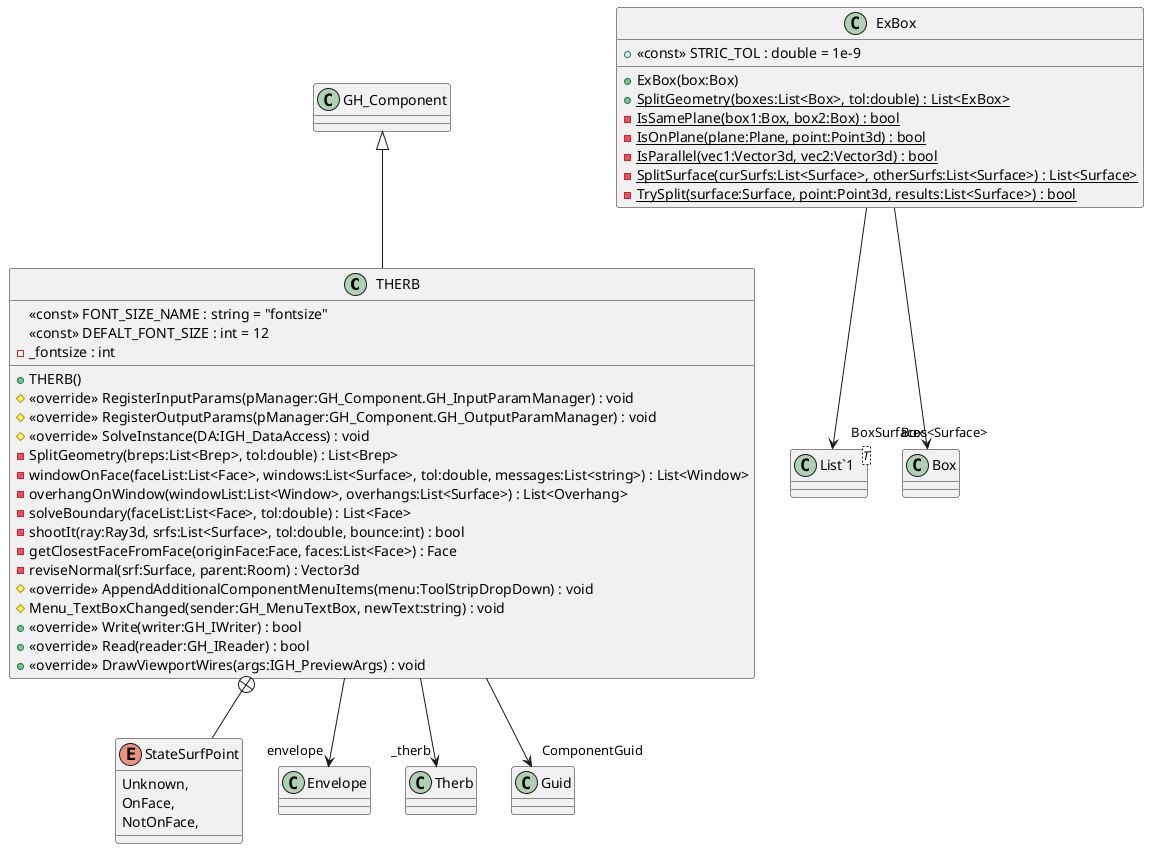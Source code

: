 @startuml
class THERB {
    + THERB()
    <<const>> FONT_SIZE_NAME : string = "fontsize"
    <<const>> DEFALT_FONT_SIZE : int = 12
    - _fontsize : int
    # <<override>> RegisterInputParams(pManager:GH_Component.GH_InputParamManager) : void
    # <<override>> RegisterOutputParams(pManager:GH_Component.GH_OutputParamManager) : void
    # <<override>> SolveInstance(DA:IGH_DataAccess) : void
    - SplitGeometry(breps:List<Brep>, tol:double) : List<Brep>
    - windowOnFace(faceList:List<Face>, windows:List<Surface>, tol:double, messages:List<string>) : List<Window>
    - overhangOnWindow(windowList:List<Window>, overhangs:List<Surface>) : List<Overhang>
    - solveBoundary(faceList:List<Face>, tol:double) : List<Face>
    - shootIt(ray:Ray3d, srfs:List<Surface>, tol:double, bounce:int) : bool
    - getClosestFaceFromFace(originFace:Face, faces:List<Face>) : Face
    - reviseNormal(srf:Surface, parent:Room) : Vector3d
    # <<override>> AppendAdditionalComponentMenuItems(menu:ToolStripDropDown) : void
    # Menu_TextBoxChanged(sender:GH_MenuTextBox, newText:string) : void
    + <<override>> Write(writer:GH_IWriter) : bool
    + <<override>> Read(reader:GH_IReader) : bool
    + <<override>> DrawViewportWires(args:IGH_PreviewArgs) : void
}
class ExBox {
    + <<const>> STRIC_TOL : double = 1e-9
    + ExBox(box:Box)
    + {static} SplitGeometry(boxes:List<Box>, tol:double) : List<ExBox>
    - {static} IsSamePlane(box1:Box, box2:Box) : bool
    - {static} IsOnPlane(plane:Plane, point:Point3d) : bool
    - {static} IsParallel(vec1:Vector3d, vec2:Vector3d) : bool
    - {static} SplitSurface(curSurfs:List<Surface>, otherSurfs:List<Surface>) : List<Surface>
    - {static} TrySplit(surface:Surface, point:Point3d, results:List<Surface>) : bool
}
enum StateSurfPoint {
    Unknown,
    OnFace,
    NotOnFace,
}
class "List`1"<T> {
}
GH_Component <|-- THERB
THERB --> "envelope" Envelope
THERB --> "_therb" Therb
THERB --> "ComponentGuid" Guid
ExBox --> "Box" Box
ExBox --> "BoxSurfaces<Surface>" "List`1"
THERB +-- StateSurfPoint
@enduml
